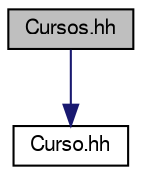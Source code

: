 digraph "Cursos.hh"
{
 // LATEX_PDF_SIZE
  edge [fontname="FreeSans",fontsize="10",labelfontname="FreeSans",labelfontsize="10"];
  node [fontname="FreeSans",fontsize="10",shape=record];
  Node1 [label="Cursos.hh",height=0.2,width=0.4,color="black", fillcolor="grey75", style="filled", fontcolor="black",tooltip="Especificación de la clase Cursos."];
  Node1 -> Node2 [color="midnightblue",fontsize="10",style="solid",fontname="FreeSans"];
  Node2 [label="Curso.hh",height=0.2,width=0.4,color="black", fillcolor="white", style="filled",URL="$_curso_8hh.html",tooltip="Especificación de la clase Curso."];
}
